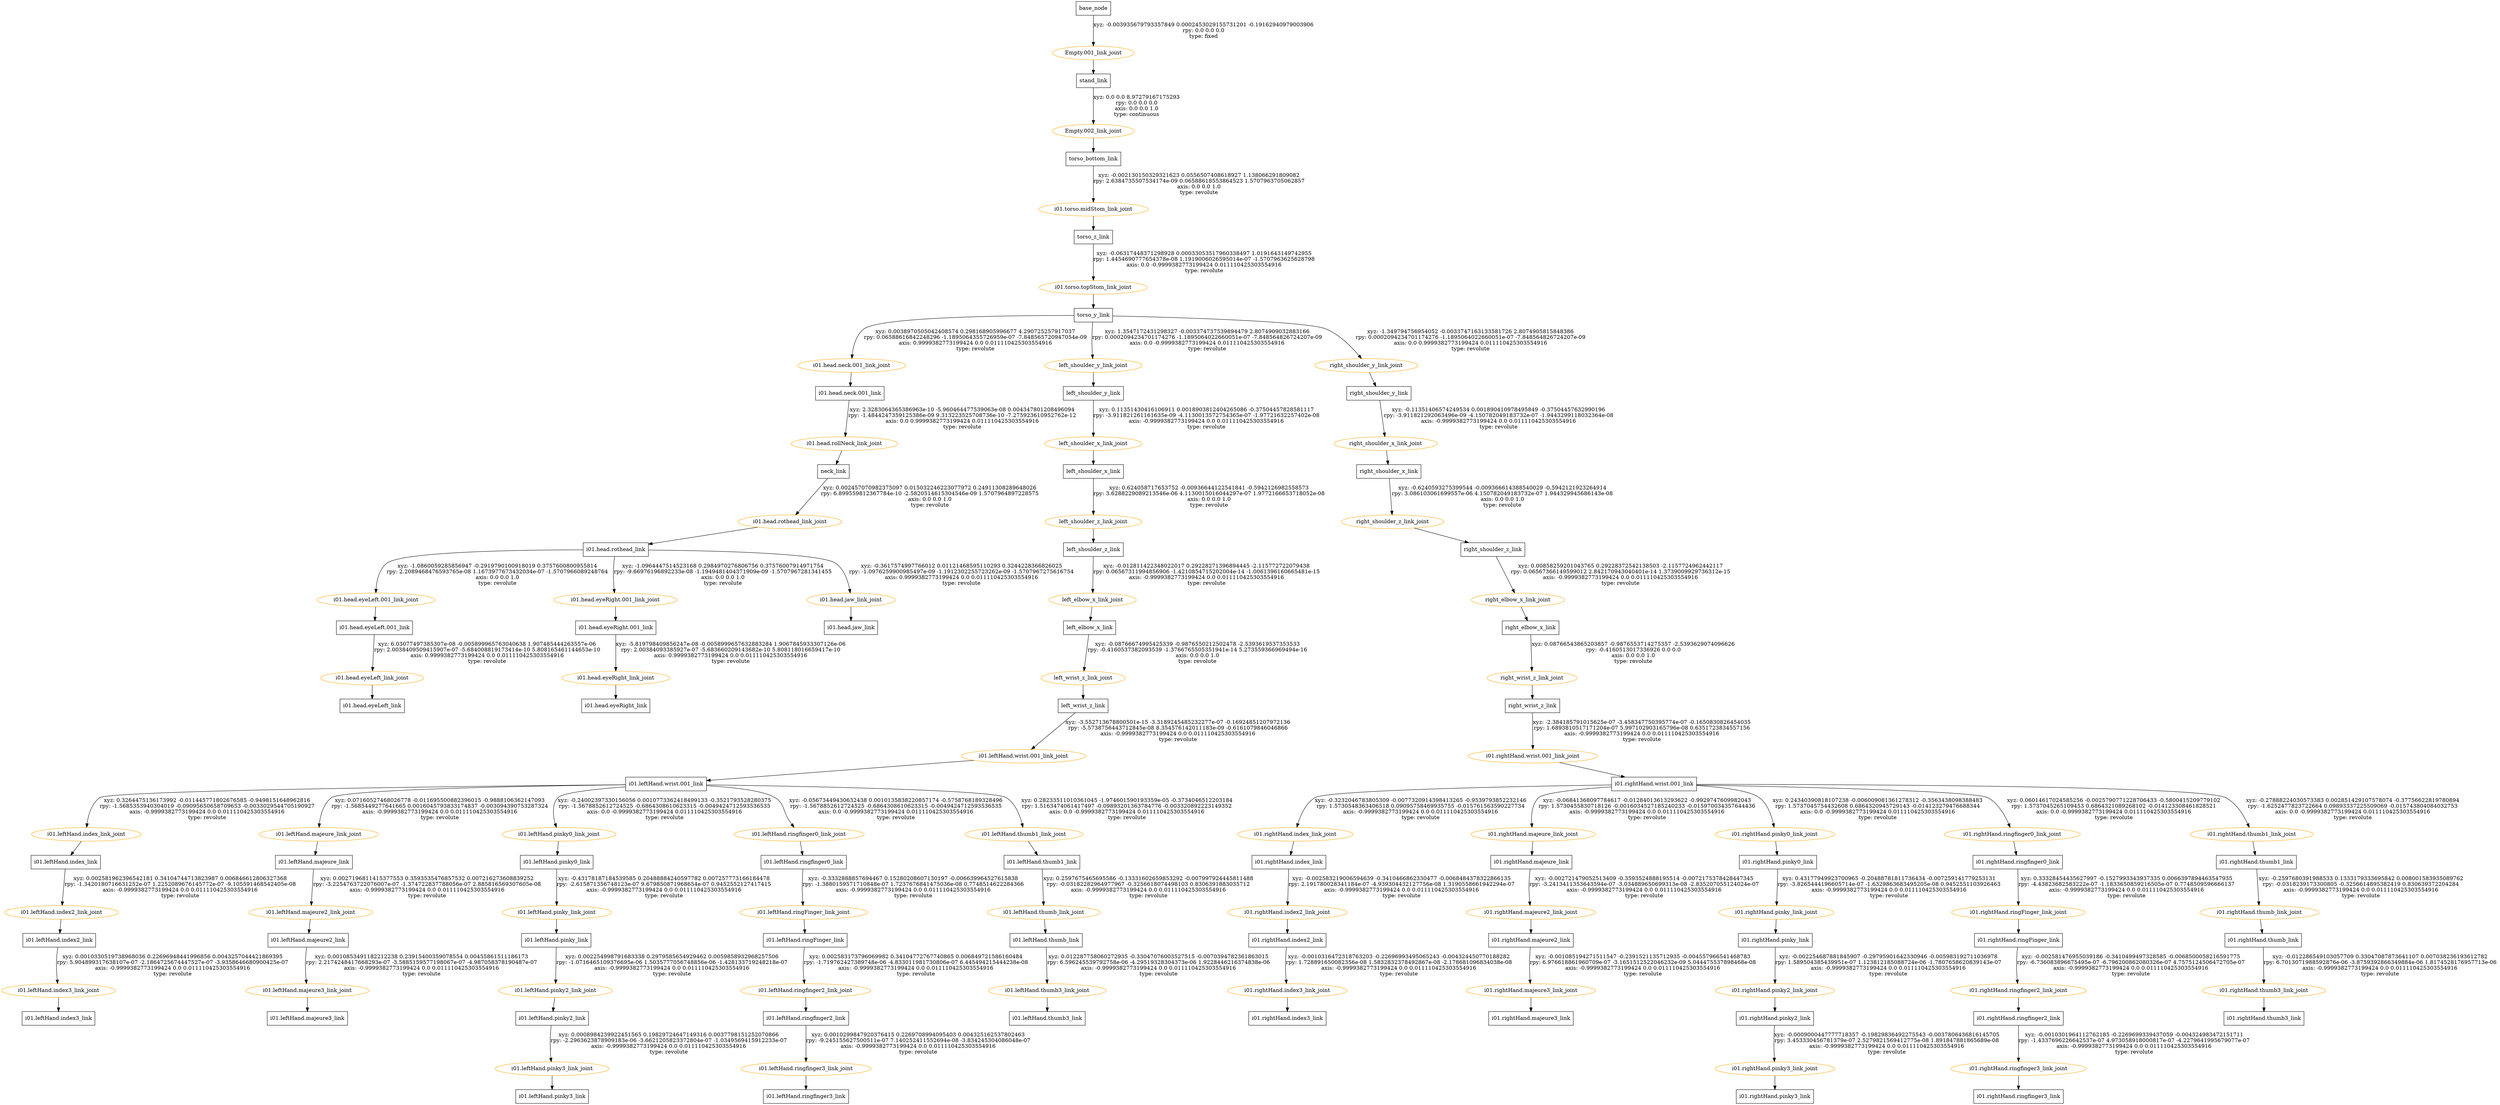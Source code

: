 digraph G {
esep=10;
sep=10;
nodesep=0.5;
node [shape=box];
"base_node" [label="base_node"];
"stand_link" [label="stand_link"];
"torso_bottom_link" [label="torso_bottom_link"];
"torso_z_link" [label="torso_z_link"];
"torso_y_link" [label="torso_y_link"];
"i01.head.neck.001_link" [label="i01.head.neck.001_link"];
"neck_link" [label="neck_link"];
"i01.head.rothead_link" [label="i01.head.rothead_link"];
"i01.head.eyeLeft.001_link" [label="i01.head.eyeLeft.001_link"];
"i01.head.eyeLeft_link" [label="i01.head.eyeLeft_link"];
"i01.head.eyeRight.001_link" [label="i01.head.eyeRight.001_link"];
"i01.head.eyeRight_link" [label="i01.head.eyeRight_link"];
"i01.head.jaw_link" [label="i01.head.jaw_link"];
"left_shoulder_y_link" [label="left_shoulder_y_link"];
"left_shoulder_x_link" [label="left_shoulder_x_link"];
"left_shoulder_z_link" [label="left_shoulder_z_link"];
"left_elbow_x_link" [label="left_elbow_x_link"];
"left_wrist_z_link" [label="left_wrist_z_link"];
"i01.leftHand.wrist.001_link" [label="i01.leftHand.wrist.001_link"];
"i01.leftHand.index_link" [label="i01.leftHand.index_link"];
"i01.leftHand.index2_link" [label="i01.leftHand.index2_link"];
"i01.leftHand.index3_link" [label="i01.leftHand.index3_link"];
"i01.leftHand.majeure_link" [label="i01.leftHand.majeure_link"];
"i01.leftHand.majeure2_link" [label="i01.leftHand.majeure2_link"];
"i01.leftHand.majeure3_link" [label="i01.leftHand.majeure3_link"];
"i01.leftHand.pinky0_link" [label="i01.leftHand.pinky0_link"];
"i01.leftHand.pinky_link" [label="i01.leftHand.pinky_link"];
"i01.leftHand.pinky2_link" [label="i01.leftHand.pinky2_link"];
"i01.leftHand.pinky3_link" [label="i01.leftHand.pinky3_link"];
"i01.leftHand.ringfinger0_link" [label="i01.leftHand.ringfinger0_link"];
"i01.leftHand.ringFinger_link" [label="i01.leftHand.ringFinger_link"];
"i01.leftHand.ringfinger2_link" [label="i01.leftHand.ringfinger2_link"];
"i01.leftHand.ringfinger3_link" [label="i01.leftHand.ringfinger3_link"];
"i01.leftHand.thumb1_link" [label="i01.leftHand.thumb1_link"];
"i01.leftHand.thumb_link" [label="i01.leftHand.thumb_link"];
"i01.leftHand.thumb3_link" [label="i01.leftHand.thumb3_link"];
"right_shoulder_y_link" [label="right_shoulder_y_link"];
"right_shoulder_x_link" [label="right_shoulder_x_link"];
"right_shoulder_z_link" [label="right_shoulder_z_link"];
"right_elbow_x_link" [label="right_elbow_x_link"];
"right_wrist_z_link" [label="right_wrist_z_link"];
"i01.rightHand.wrist.001_link" [label="i01.rightHand.wrist.001_link"];
"i01.rightHand.index_link" [label="i01.rightHand.index_link"];
"i01.rightHand.index2_link" [label="i01.rightHand.index2_link"];
"i01.rightHand.index3_link" [label="i01.rightHand.index3_link"];
"i01.rightHand.majeure_link" [label="i01.rightHand.majeure_link"];
"i01.rightHand.majeure2_link" [label="i01.rightHand.majeure2_link"];
"i01.rightHand.majeure3_link" [label="i01.rightHand.majeure3_link"];
"i01.rightHand.pinky0_link" [label="i01.rightHand.pinky0_link"];
"i01.rightHand.pinky_link" [label="i01.rightHand.pinky_link"];
"i01.rightHand.pinky2_link" [label="i01.rightHand.pinky2_link"];
"i01.rightHand.pinky3_link" [label="i01.rightHand.pinky3_link"];
"i01.rightHand.ringfinger0_link" [label="i01.rightHand.ringfinger0_link"];
"i01.rightHand.ringFinger_link" [label="i01.rightHand.ringFinger_link"];
"i01.rightHand.ringfinger2_link" [label="i01.rightHand.ringfinger2_link"];
"i01.rightHand.ringfinger3_link" [label="i01.rightHand.ringfinger3_link"];
"i01.rightHand.thumb1_link" [label="i01.rightHand.thumb1_link"];
"i01.rightHand.thumb_link" [label="i01.rightHand.thumb_link"];
"i01.rightHand.thumb3_link" [label="i01.rightHand.thumb3_link"];
node [shape=ellipse, color=orange, fontcolor=black];
"base_node" -> "Empty.001_link_joint" [label="xyz: -0.003935679793357849 0.0002453029155731201 -0.19162940979003906 \nrpy: 0.0 0.0 0.0 \ntype: fixed "] "Empty.001_link_joint" -> "stand_link"
"stand_link" -> "Empty.002_link_joint" [label="xyz: 0.0 0.0 8.97279167175293 \nrpy: 0.0 0.0 0.0 \naxis: 0.0 0.0 1.0 \ntype: continuous "] "Empty.002_link_joint" -> "torso_bottom_link"
"torso_bottom_link" -> "i01.torso.midStom_link_joint" [label="xyz: -0.002130150329321623 0.0556507408618927 1.138066291809082 \nrpy: 2.6384735507534174e-09 0.06588618553864523 1.5707963705062857 \naxis: 0.0 0.0 1.0 \ntype: revolute "] "i01.torso.midStom_link_joint" -> "torso_z_link"
"torso_z_link" -> "i01.torso.topStom_link_joint" [label="xyz: -0.06317448371298928 0.00033053517960338497 1.0191643149742955 \nrpy: 1.4454690777654378e-08 1.1919006026595014e-07 -1.5707963625628798 \naxis: 0.0 -0.9999382773199424 0.011110425303554916 \ntype: revolute "] "i01.torso.topStom_link_joint" -> "torso_y_link"
"torso_y_link" -> "i01.head.neck.001_link_joint" [label="xyz: 0.0038970505042408574 0.298168905996677 4.290725257917037 \nrpy: 0.06588616842248296 -1.1895064355726959e-07 -7.848565720947054e-09 \naxis: 0.9999382773199424 0.0 0.011110425303554916 \ntype: revolute "] "i01.head.neck.001_link_joint" -> "i01.head.neck.001_link"
"i01.head.neck.001_link" -> "i01.head.rollNeck_link_joint" [label="xyz: 2.3283064365386963e-10 -5.960464477539063e-08 0.004347801208496094 \nrpy: -1.4844247359125386e-09 9.313223525708736e-10 -7.275923610952762e-12 \naxis: 0.0 0.9999382773199424 0.011110425303554916 \ntype: revolute "] "i01.head.rollNeck_link_joint" -> "neck_link"
"neck_link" -> "i01.head.rothead_link_joint" [label="xyz: 0.002457070982375097 0.015032246223077972 0.24911308289648026 \nrpy: 6.899559812367784e-10 -2.5820514615304546e-09 1.5707964897228575 \naxis: 0.0 0.0 1.0 \ntype: revolute "] "i01.head.rothead_link_joint" -> "i01.head.rothead_link"
"i01.head.rothead_link" -> "i01.head.eyeLeft.001_link_joint" [label="xyz: -1.0860059285856947 -0.2919790100918019 0.3757600800955814 \nrpy: 2.2089468476593765e-08 1.1673977673432034e-07 -1.5707966089248764 \naxis: 0.0 0.0 1.0 \ntype: revolute "] "i01.head.eyeLeft.001_link_joint" -> "i01.head.eyeLeft.001_link"
"i01.head.eyeLeft.001_link" -> "i01.head.eyeLeft_link_joint" [label="xyz: 6.03077497385307e-08 -0.005899965763040638 1.907485444263557e-06 \nrpy: 2.0038409509415907e-07 -5.684008819173414e-10 5.808165461144653e-10 \naxis: 0.9999382773199424 0.0 0.011110425303554916 \ntype: revolute "] "i01.head.eyeLeft_link_joint" -> "i01.head.eyeLeft_link"
"i01.head.rothead_link" -> "i01.head.eyeRight.001_link_joint" [label="xyz: -1.0964447514523168 0.2984970276806756 0.37576007914971754 \nrpy: -9.66976196892233e-08 -1.1949481404371909e-09 -1.5707967281341455 \naxis: 0.0 0.0 1.0 \ntype: revolute "] "i01.head.eyeRight.001_link_joint" -> "i01.head.eyeRight.001_link"
"i01.head.eyeRight.001_link" -> "i01.head.eyeRight_link_joint" [label="xyz: -5.819798409856247e-08 -0.0058999657632883284 1.9067845933307126e-06 \nrpy: 2.00384093385927e-07 -5.683660209143682e-10 5.808118016659417e-10 \naxis: 0.9999382773199424 0.0 0.011110425303554916 \ntype: revolute "] "i01.head.eyeRight_link_joint" -> "i01.head.eyeRight_link"
"i01.head.rothead_link" -> "i01.head.jaw_link_joint" [label="xyz: -0.3617574997766012 0.01121468595110293 0.3244228366826025 \nrpy: -1.0976259900985497e-09 -1.1912302255723262e-09 -1.5707967275616754 \naxis: 0.9999382773199424 0.0 0.011110425303554916 \ntype: revolute "] "i01.head.jaw_link_joint" -> "i01.head.jaw_link"
"torso_y_link" -> "left_shoulder_y_link_joint" [label="xyz: 1.3547172431298327 -0.003374737539894479 2.8074909032883166 \nrpy: 0.0002094234701174276 -1.1895064022660051e-07 -7.848564826724207e-09 \naxis: 0.0 -0.9999382773199424 0.011110425303554916 \ntype: revolute "] "left_shoulder_y_link_joint" -> "left_shoulder_y_link"
"left_shoulder_y_link" -> "left_shoulder_x_link_joint" [label="xyz: 0.11351430416106911 0.0018903812404265086 -0.37504457828581117 \nrpy: -3.911821261161635e-09 -4.1130013572754365e-07 -1.97721632257402e-08 \naxis: -0.9999382773199424 0.0 0.011110425303554916 \ntype: revolute "] "left_shoulder_x_link_joint" -> "left_shoulder_x_link"
"left_shoulder_x_link" -> "left_shoulder_z_link_joint" [label="xyz: 0.624058717653752 -0.00936644122541841 -0.5942126982558573 \nrpy: 3.6288229089213546e-06 4.1130015016044297e-07 1.9772166653718052e-08 \naxis: 0.0 0.0 1.0 \ntype: revolute "] "left_shoulder_z_link_joint" -> "left_shoulder_z_link"
"left_shoulder_z_link" -> "left_elbow_x_link_joint" [label="xyz: -0.012811422348022017 0.29228271396894445 -2.115772722079438 \nrpy: 0.06567311994856906 -1.4210854715202004e-14 -1.0061396160665481e-15 \naxis: -0.9999382773199424 0.0 0.011110425303554916 \ntype: revolute "] "left_elbow_x_link_joint" -> "left_elbow_x_link"
"left_elbow_x_link" -> "left_wrist_z_link_joint" [label="xyz: -0.08766674995425339 -0.9876550212502478 -2.5393619537353533 \nrpy: -0.4160537382093539 -1.3766765505351941e-14 5.273559366969494e-16 \naxis: 0.0 0.0 1.0 \ntype: revolute "] "left_wrist_z_link_joint" -> "left_wrist_z_link"
"left_wrist_z_link" -> "i01.leftHand.wrist.001_link_joint" [label="xyz: -3.552713678800501e-15 -3.3189245485232277e-07 -0.16924851207972136 \nrpy: -5.5738756443712845e-08 8.354576142011183e-09 -0.6161079846046866 \naxis: -0.9999382773199424 0.0 0.011110425303554916 \ntype: revolute "] "i01.leftHand.wrist.001_link_joint" -> "i01.leftHand.wrist.001_link"
"i01.leftHand.wrist.001_link" -> "i01.leftHand.index_link_joint" [label="xyz: 0.3264475136173992 -0.011445771802676585 -0.9498151648962816 \nrpy: -1.5685353940304019 -0.09095650658709653 -0.0033029544705190927 \naxis: -0.9999382773199424 0.0 0.011110425303554916 \ntype: revolute "] "i01.leftHand.index_link_joint" -> "i01.leftHand.index_link"
"i01.leftHand.index_link" -> "i01.leftHand.index2_link_joint" [label="xyz: 0.002581962396542181 0.34104744713823987 0.006846612806327368 \nrpy: -1.3420180716631252e-07 1.2252089676145772e-07 -9.105591468542405e-08 \naxis: -0.9999382773199424 0.0 0.011110425303554916 \ntype: revolute "] "i01.leftHand.index2_link_joint" -> "i01.leftHand.index2_link"
"i01.leftHand.index2_link" -> "i01.leftHand.index3_link_joint" [label="xyz: 0.0010330519738968036 0.22696948441996856 0.0043257044421869395 \nrpy: 5.904899317638107e-07 -2.1864725674447527e-07 -3.9358646680900425e-07 \naxis: -0.9999382773199424 0.0 0.011110425303554916 \ntype: revolute "] "i01.leftHand.index3_link_joint" -> "i01.leftHand.index3_link"
"i01.leftHand.wrist.001_link" -> "i01.leftHand.majeure_link_joint" [label="xyz: 0.07160527468026778 -0.011695500882396015 -0.9888106362147093 \nrpy: -1.5685449277641665 0.0016045793833174837 -0.003094390753287324 \naxis: -0.9999382773199424 0.0 0.011110425303554916 \ntype: revolute "] "i01.leftHand.majeure_link_joint" -> "i01.leftHand.majeure_link"
"i01.leftHand.majeure_link" -> "i01.leftHand.majeure2_link_joint" [label="xyz: 0.0027196811415377553 0.3593535476857532 0.007216273608839252 \nrpy: -3.2254763722076007e-07 -1.374722837788056e-07 2.885816569307605e-08 \naxis: -0.9999382773199424 0.0 0.011110425303554916 \ntype: revolute "] "i01.leftHand.majeure2_link_joint" -> "i01.leftHand.majeure2_link"
"i01.leftHand.majeure2_link" -> "i01.leftHand.majeure3_link_joint" [label="xyz: 0.0010853491182212238 0.23915400359078554 0.00455861511186173 \nrpy: 2.2174248417668293e-07 -3.5885159577198067e-07 -4.987058378190487e-07 \naxis: -0.9999382773199424 0.0 0.011110425303554916 \ntype: revolute "] "i01.leftHand.majeure3_link_joint" -> "i01.leftHand.majeure3_link"
"i01.leftHand.wrist.001_link" -> "i01.leftHand.pinky0_link_joint" [label="xyz: -0.24002397330156056 0.0010773362418499133 -0.3521793528280375 \nrpy: -1.5678852612724525 -0.6864308610623315 -0.0049424712593536535 \naxis: 0.0 -0.9999382773199424 0.011110425303554916 \ntype: revolute "] "i01.leftHand.pinky0_link_joint" -> "i01.leftHand.pinky0_link"
"i01.leftHand.pinky0_link" -> "i01.leftHand.pinky_link_joint" [label="xyz: -0.43178187184539585 0.20488884240597782 0.007257773166184478 \nrpy: -2.615871356748123e-07 9.679850871968654e-07 0.9452552127417415 \naxis: -0.9999382773199424 0.0 0.011110425303554916 \ntype: revolute "] "i01.leftHand.pinky_link_joint" -> "i01.leftHand.pinky_link"
"i01.leftHand.pinky_link" -> "i01.leftHand.pinky2_link_joint" [label="xyz: 0.002254998791683338 0.2979585654929462 0.0059858932968257506 \nrpy: -1.0716465109376695e-06 1.5035777056748856e-06 -1.428133719248218e-07 \naxis: -0.9999382773199424 0.0 0.011110425303554916 \ntype: revolute "] "i01.leftHand.pinky2_link_joint" -> "i01.leftHand.pinky2_link"
"i01.leftHand.pinky2_link" -> "i01.leftHand.pinky3_link_joint" [label="xyz: 0.0008984239922451565 0.19829724647149316 0.0037798151252070866 \nrpy: -2.2963623878909183e-06 -3.6621205823372804e-07 -1.0349569415912233e-07 \naxis: -0.9999382773199424 0.0 0.011110425303554916 \ntype: revolute "] "i01.leftHand.pinky3_link_joint" -> "i01.leftHand.pinky3_link"
"i01.leftHand.wrist.001_link" -> "i01.leftHand.ringfinger0_link_joint" [label="xyz: -0.05673449430632438 0.0010135838220857174 -0.5758768189328496 \nrpy: -1.5678852612724525 -0.6864308610623315 -0.0049424712593536535 \naxis: 0.0 -0.9999382773199424 0.011110425303554916 \ntype: revolute "] "i01.leftHand.ringfinger0_link_joint" -> "i01.leftHand.ringfinger0_link"
"i01.leftHand.ringfinger0_link" -> "i01.leftHand.ringFinger_link_joint" [label="xyz: -0.3332888857694467 0.15280208607130197 -0.006639964527615838 \nrpy: -1.3880159571710848e-07 1.7237676841475036e-08 0.7748514622284366 \naxis: -0.9999382773199424 0.0 0.011110425303554916 \ntype: revolute "] "i01.leftHand.ringFinger_link_joint" -> "i01.leftHand.ringFinger_link"
"i01.leftHand.ringFinger_link" -> "i01.leftHand.ringfinger2_link_joint" [label="xyz: 0.002583173796069982 0.34104772767740865 0.006849721586160484 \nrpy: -1.719762427389748e-06 -4.833011981730806e-07 6.445494215444238e-08 \naxis: -0.9999382773199424 0.0 0.011110425303554916 \ntype: revolute "] "i01.leftHand.ringfinger2_link_joint" -> "i01.leftHand.ringfinger2_link"
"i01.leftHand.ringfinger2_link" -> "i01.leftHand.ringfinger3_link_joint" [label="xyz: 0.0010299847920376415 0.2269708994095403 0.004325162537802463 \nrpy: -9.245155627500511e-07 7.140252411552694e-08 -3.834245304086048e-07 \naxis: -0.9999382773199424 0.0 0.011110425303554916 \ntype: revolute "] "i01.leftHand.ringfinger3_link_joint" -> "i01.leftHand.ringfinger3_link"
"i01.leftHand.wrist.001_link" -> "i01.leftHand.thumb1_link_joint" [label="xyz: 0.28233511010361045 -1.974601590193359e-05 -0.3734046512203184 \nrpy: 1.5163474061417497 -0.09893201363784776 -0.003320892223149352 \naxis: 0.0 -0.9999382773199424 0.011110425303554916 \ntype: revolute "] "i01.leftHand.thumb1_link_joint" -> "i01.leftHand.thumb1_link"
"i01.leftHand.thumb1_link" -> "i01.leftHand.thumb_link_joint" [label="xyz: 0.2597675465695586 -0.13331602659853292 -0.007997924445811488 \nrpy: -0.03182282964977967 -0.3256618074498103 0.8306391883035712 \naxis: -0.9999382773199424 0.0 0.011110425303554916 \ntype: revolute "] "i01.leftHand.thumb_link_joint" -> "i01.leftHand.thumb_link"
"i01.leftHand.thumb_link" -> "i01.leftHand.thumb3_link_joint" [label="xyz: 0.012287758060272935 -0.33047076003527515 -0.0070394782361863015 \nrpy: 6.596245539792758e-06 -4.29519328304373e-06 1.9228446216374838e-06 \naxis: -0.9999382773199424 0.0 0.011110425303554916 \ntype: revolute "] "i01.leftHand.thumb3_link_joint" -> "i01.leftHand.thumb3_link"
"torso_y_link" -> "right_shoulder_y_link_joint" [label="xyz: -1.349794756954052 -0.0033747163133581726 2.8074905815848386 \nrpy: 0.0002094234701174276 -1.1895064022660051e-07 -7.848564826724207e-09 \naxis: 0.0 0.9999382773199424 0.011110425303554916 \ntype: revolute "] "right_shoulder_y_link_joint" -> "right_shoulder_y_link"
"right_shoulder_y_link" -> "right_shoulder_x_link_joint" [label="xyz: -0.11351406574249534 0.001890410978495849 -0.37504457632990196 \nrpy: -3.911821292063496e-09 -4.150782049183732e-07 -1.9443299118032364e-08 \naxis: -0.9999382773199424 0.0 0.011110425303554916 \ntype: revolute "] "right_shoulder_x_link_joint" -> "right_shoulder_x_link"
"right_shoulder_x_link" -> "right_shoulder_z_link_joint" [label="xyz: -0.6240593275399544 -0.009366614388540029 -0.5942121923264914 \nrpy: 3.086103061699557e-06 4.150782049183732e-07 1.944329945686143e-08 \naxis: 0.0 0.0 1.0 \ntype: revolute "] "right_shoulder_z_link_joint" -> "right_shoulder_z_link"
"right_shoulder_z_link" -> "right_elbow_x_link_joint" [label="xyz: 0.00858259201043765 0.29228372542138503 -2.1157724962442117 \nrpy: 0.06567366149599012 2.842170943040401e-14 1.3739009929736312e-15 \naxis: -0.9999382773199424 0.0 0.011110425303554916 \ntype: revolute "] "right_elbow_x_link_joint" -> "right_elbow_x_link"
"right_elbow_x_link" -> "right_wrist_z_link_joint" [label="xyz: 0.08766543865203857 -0.9876553714275357 -2.5393629074096626 \nrpy: -0.4160513017336926 0.0 0.0 \naxis: 0.0 0.0 1.0 \ntype: revolute "] "right_wrist_z_link_joint" -> "right_wrist_z_link"
"right_wrist_z_link" -> "i01.rightHand.wrist.001_link_joint" [label="xyz: -2.384185791015625e-07 -3.458347750395774e-07 -0.1650830826454035 \nrpy: 1.6893810517171204e-07 5.997102903165796e-08 0.6351723834557156 \naxis: -0.9999382773199424 0.0 0.011110425303554916 \ntype: revolute "] "i01.rightHand.wrist.001_link_joint" -> "i01.rightHand.wrist.001_link"
"i01.rightHand.wrist.001_link" -> "i01.rightHand.index_link_joint" [label="xyz: -0.3232046783805309 -0.0077320914398413265 -0.9539793852232146 \nrpy: 1.5730548363406518 0.09095758469935755 -0.015761563590227734 \naxis: -0.9999382773199424 0.0 0.011110425303554916 \ntype: revolute "] "i01.rightHand.index_link_joint" -> "i01.rightHand.index_link"
"i01.rightHand.index_link" -> "i01.rightHand.index2_link_joint" [label="xyz: -0.002583219006594639 -0.3410466862330477 -0.0068484378322866135 \nrpy: 2.191780028341184e-07 -4.939304432127756e-08 1.3190558661942294e-07 \naxis: -0.9999382773199424 0.0 0.011110425303554916 \ntype: revolute "] "i01.rightHand.index2_link_joint" -> "i01.rightHand.index2_link"
"i01.rightHand.index2_link" -> "i01.rightHand.index3_link_joint" [label="xyz: -0.0010316472318763203 -0.22696993495065243 -0.004324450770188282 \nrpy: 1.728891650082356e-08 1.5832832378492867e-08 -2.178681096834038e-08 \naxis: -0.9999382773199424 0.0 0.011110425303554916 \ntype: revolute "] "i01.rightHand.index3_link_joint" -> "i01.rightHand.index3_link"
"i01.rightHand.wrist.001_link" -> "i01.rightHand.majeure_link_joint" [label="xyz: -0.06841368097784617 -0.01284013613293622 -0.9929747609982043 \nrpy: 1.5730455830718126 -0.0016034527185240233 -0.015970034357644436 \naxis: -0.9999382773199424 0.0 0.011110425303554916 \ntype: revolute "] "i01.rightHand.majeure_link_joint" -> "i01.rightHand.majeure_link"
"i01.rightHand.majeure_link" -> "i01.rightHand.majeure2_link_joint" [label="xyz: -0.002721479052513409 -0.3593524888195514 -0.0072175378428447345 \nrpy: -3.2413411353643594e-07 -3.034889650699313e-08 -2.835207055124024e-07 \naxis: -0.9999382773199424 0.0 0.011110425303554916 \ntype: revolute "] "i01.rightHand.majeure2_link_joint" -> "i01.rightHand.majeure2_link"
"i01.rightHand.majeure2_link" -> "i01.rightHand.majeure3_link_joint" [label="xyz: -0.001085194271511547 -0.2391521135712935 -0.004557966541468783 \nrpy: 6.976618861960709e-07 -3.1651512522046232e-09 5.044475537898468e-08 \naxis: -0.9999382773199424 0.0 0.011110425303554916 \ntype: revolute "] "i01.rightHand.majeure3_link_joint" -> "i01.rightHand.majeure3_link"
"i01.rightHand.wrist.001_link" -> "i01.rightHand.pinky0_link_joint" [label="xyz: 0.24340390818107238 -0.006009081361278312 -0.3563438098388483 \nrpy: 1.5737045754432608 0.6864320945729143 -0.014123279476688344 \naxis: 0.0 -0.9999382773199424 0.011110425303554916 \ntype: revolute "] "i01.rightHand.pinky0_link_joint" -> "i01.rightHand.pinky0_link"
"i01.rightHand.pinky0_link" -> "i01.rightHand.pinky_link_joint" [label="xyz: 0.43177949923700965 -0.20488781811736434 -0.007259141779253131 \nrpy: -3.8265444196605714e-07 -1.6329863683495205e-08 0.9452551103926463 \naxis: -0.9999382773199424 0.0 0.011110425303554916 \ntype: revolute "] "i01.rightHand.pinky_link_joint" -> "i01.rightHand.pinky_link"
"i01.rightHand.pinky_link" -> "i01.rightHand.pinky2_link_joint" [label="xyz: -0.002254687881845907 -0.29795901642330946 -0.005983192711036978 \nrpy: 1.589504385439951e-07 1.123812185088724e-06 -1.7807658620839143e-07 \naxis: -0.9999382773199424 0.0 0.011110425303554916 \ntype: revolute "] "i01.rightHand.pinky2_link_joint" -> "i01.rightHand.pinky2_link"
"i01.rightHand.pinky2_link" -> "i01.rightHand.pinky3_link_joint" [label="xyz: -0.0009000447777718357 -0.19829836492275543 -0.0037806436816145705 \nrpy: 3.453330456781379e-07 2.5279821569412775e-08 1.891847881865689e-08 \naxis: -0.9999382773199424 0.0 0.011110425303554916 \ntype: revolute "] "i01.rightHand.pinky3_link_joint" -> "i01.rightHand.pinky3_link"
"i01.rightHand.wrist.001_link" -> "i01.rightHand.ringfinger0_link_joint" [label="xyz: 0.06014617024585256 -0.0025790771228706433 -0.5800415209779102 \nrpy: 1.5737045265109453 0.6864321089268102 -0.014123308461828521 \naxis: 0.0 -0.9999382773199424 0.011110425303554916 \ntype: revolute "] "i01.rightHand.ringfinger0_link_joint" -> "i01.rightHand.ringfinger0_link"
"i01.rightHand.ringfinger0_link" -> "i01.rightHand.ringFinger_link_joint" [label="xyz: 0.33328454435627997 -0.1527993343937335 0.0066397894463547935 \nrpy: -4.43823682583222e-07 -1.1833650859216505e-07 0.7748509596666137 \naxis: -0.9999382773199424 0.0 0.011110425303554916 \ntype: revolute "] "i01.rightHand.ringFinger_link_joint" -> "i01.rightHand.ringFinger_link"
"i01.rightHand.ringFinger_link" -> "i01.rightHand.ringfinger2_link_joint" [label="xyz: -0.002581476955039186 -0.3410499497328585 -0.0068500058216591775 \nrpy: -6.736083896675495e-07 -6.796200862080326e-07 4.7575124506472705e-07 \naxis: -0.9999382773199424 0.0 0.011110425303554916 \ntype: revolute "] "i01.rightHand.ringfinger2_link_joint" -> "i01.rightHand.ringfinger2_link"
"i01.rightHand.ringfinger2_link" -> "i01.rightHand.ringfinger3_link_joint" [label="xyz: -0.0010301964112762185 -0.2269699339437059 -0.004324983472151711 \nrpy: -1.4337696226642537e-07 4.973058918000817e-07 -4.2279641995679077e-07 \naxis: -0.9999382773199424 0.0 0.011110425303554916 \ntype: revolute "] "i01.rightHand.ringfinger3_link_joint" -> "i01.rightHand.ringfinger3_link"
"i01.rightHand.wrist.001_link" -> "i01.rightHand.thumb1_link_joint" [label="xyz: -0.27888224030573383 0.002851429107578074 -0.37756622819780894 \nrpy: -1.6252477823722664 0.09893337225509069 -0.015743804084032753 \naxis: 0.0 -0.9999382773199424 0.011110425303554916 \ntype: revolute "] "i01.rightHand.thumb1_link_joint" -> "i01.rightHand.thumb1_link"
"i01.rightHand.thumb1_link" -> "i01.rightHand.thumb_link_joint" [label="xyz: -0.2597680391988533 0.1333179333695842 0.008001583935089762 \nrpy: -0.0318239173300805 -0.3256614895382419 0.830639372204284 \naxis: -0.9999382773199424 0.0 0.011110425303554916 \ntype: revolute "] "i01.rightHand.thumb_link_joint" -> "i01.rightHand.thumb_link"
"i01.rightHand.thumb_link" -> "i01.rightHand.thumb3_link_joint" [label="xyz: -0.012286549103057709 0.33047087873641107 0.007038236193612782 \nrpy: 6.7013071988592876e-06 -3.8759392866349884e-06 1.8174528176957713e-06 \naxis: -0.9999382773199424 0.0 0.011110425303554916 \ntype: revolute "] "i01.rightHand.thumb3_link_joint" -> "i01.rightHand.thumb3_link"
}
